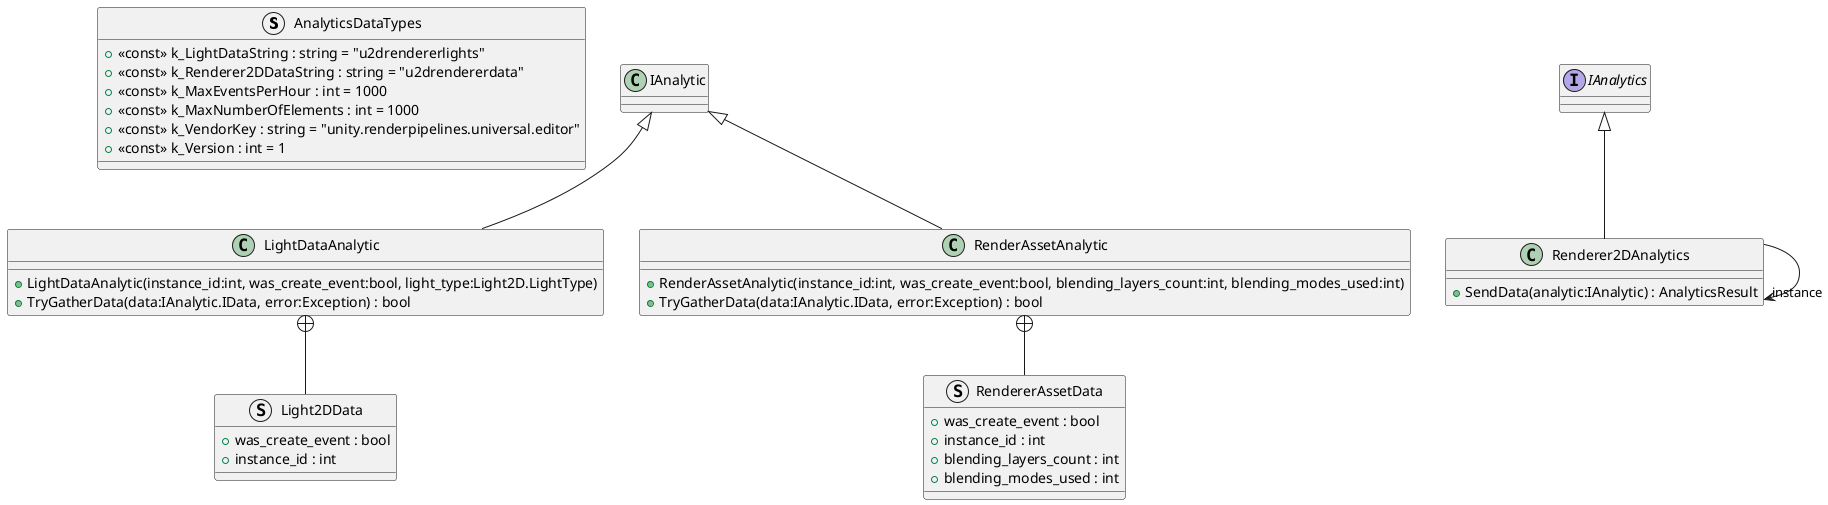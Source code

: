 @startuml
struct AnalyticsDataTypes {
    + <<const>> k_LightDataString : string = "u2drendererlights"
    + <<const>> k_Renderer2DDataString : string = "u2drendererdata"
    + <<const>> k_MaxEventsPerHour : int = 1000
    + <<const>> k_MaxNumberOfElements : int = 1000
    + <<const>> k_VendorKey : string = "unity.renderpipelines.universal.editor"
    + <<const>> k_Version : int = 1
}
class LightDataAnalytic {
    + LightDataAnalytic(instance_id:int, was_create_event:bool, light_type:Light2D.LightType)
    + TryGatherData(data:IAnalytic.IData, error:Exception) : bool
}
class RenderAssetAnalytic {
    + RenderAssetAnalytic(instance_id:int, was_create_event:bool, blending_layers_count:int, blending_modes_used:int)
    + TryGatherData(data:IAnalytic.IData, error:Exception) : bool
}
interface IAnalytics {
}
class Renderer2DAnalytics {
    + SendData(analytic:IAnalytic) : AnalyticsResult
}
struct Light2DData {
    + was_create_event : bool
    + instance_id : int
}
struct RendererAssetData {
    + was_create_event : bool
    + instance_id : int
    + blending_layers_count : int
    + blending_modes_used : int
}
IAnalytic <|-- LightDataAnalytic
IAnalytic <|-- RenderAssetAnalytic
IAnalytics <|-- Renderer2DAnalytics
Renderer2DAnalytics --> "instance" Renderer2DAnalytics
LightDataAnalytic +-- Light2DData
RenderAssetAnalytic +-- RendererAssetData
@enduml
